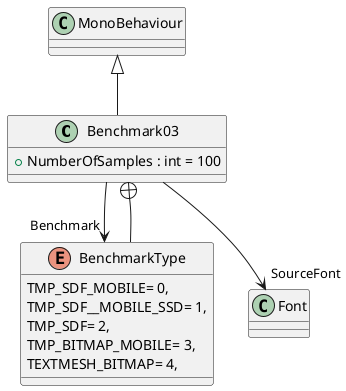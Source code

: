 @startuml
class Benchmark03 {
    + NumberOfSamples : int = 100
}
enum BenchmarkType {
    TMP_SDF_MOBILE= 0,
    TMP_SDF__MOBILE_SSD= 1,
    TMP_SDF= 2,
    TMP_BITMAP_MOBILE= 3,
    TEXTMESH_BITMAP= 4,
}
MonoBehaviour <|-- Benchmark03
Benchmark03 --> "Benchmark" BenchmarkType
Benchmark03 --> "SourceFont" Font
Benchmark03 +-- BenchmarkType
@enduml
